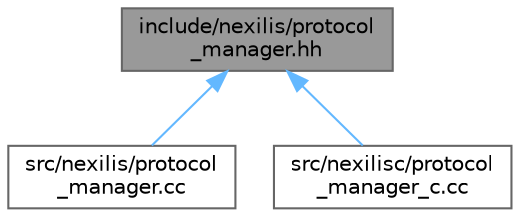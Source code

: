 digraph "include/nexilis/protocol_manager.hh"
{
 // LATEX_PDF_SIZE
  bgcolor="transparent";
  edge [fontname=Helvetica,fontsize=10,labelfontname=Helvetica,labelfontsize=10];
  node [fontname=Helvetica,fontsize=10,shape=box,height=0.2,width=0.4];
  Node1 [id="Node000001",label="include/nexilis/protocol\l_manager.hh",height=0.2,width=0.4,color="gray40", fillcolor="grey60", style="filled", fontcolor="black",tooltip=" "];
  Node1 -> Node2 [id="edge1_Node000001_Node000002",dir="back",color="steelblue1",style="solid",tooltip=" "];
  Node2 [id="Node000002",label="src/nexilis/protocol\l_manager.cc",height=0.2,width=0.4,color="grey40", fillcolor="white", style="filled",URL="$de/d00/protocol__manager_8cc.html",tooltip=" "];
  Node1 -> Node3 [id="edge2_Node000001_Node000003",dir="back",color="steelblue1",style="solid",tooltip=" "];
  Node3 [id="Node000003",label="src/nexilisc/protocol\l_manager_c.cc",height=0.2,width=0.4,color="grey40", fillcolor="white", style="filled",URL="$d9/d37/protocol__manager__c_8cc.html",tooltip=" "];
}
